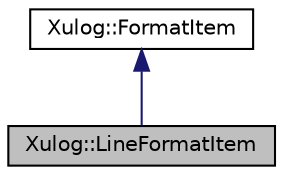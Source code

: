 digraph "Xulog::LineFormatItem"
{
 // LATEX_PDF_SIZE
  edge [fontname="Helvetica",fontsize="10",labelfontname="Helvetica",labelfontsize="10"];
  node [fontname="Helvetica",fontsize="10",shape=record];
  Node1 [label="Xulog::LineFormatItem",height=0.2,width=0.4,color="black", fillcolor="grey75", style="filled", fontcolor="black",tooltip="行号格式化子项"];
  Node2 -> Node1 [dir="back",color="midnightblue",fontsize="10",style="solid",fontname="Helvetica"];
  Node2 [label="Xulog::FormatItem",height=0.2,width=0.4,color="black", fillcolor="white", style="filled",URL="$class_xulog_1_1_format_item.html",tooltip="抽象格式化子项的基类"];
}
